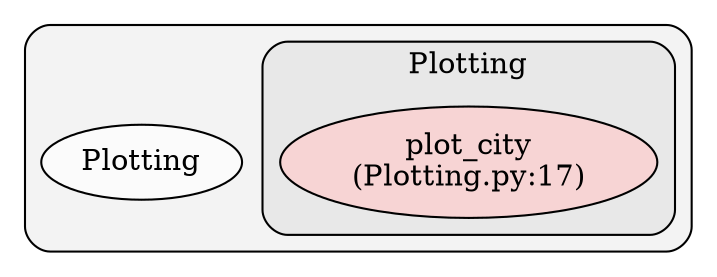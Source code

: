digraph G {
    graph [rankdir=TB, clusterrank="local"];
    subgraph cluster_G {

        graph [style="filled,rounded",fillcolor="#80808018", label=""];
        Plotting [label="Plotting", style="filled", fillcolor="#ffffffb2", fontcolor="#000000", group="0"];
        subgraph cluster_Plotting {

            graph [style="filled,rounded",fillcolor="#80808018", label="Plotting"];
            Plotting__plot_city [label="plot_city\n(Plotting.py:17)", style="filled", fillcolor="#feccccb2", fontcolor="#000000", group="0"];
        }
    }
    }
